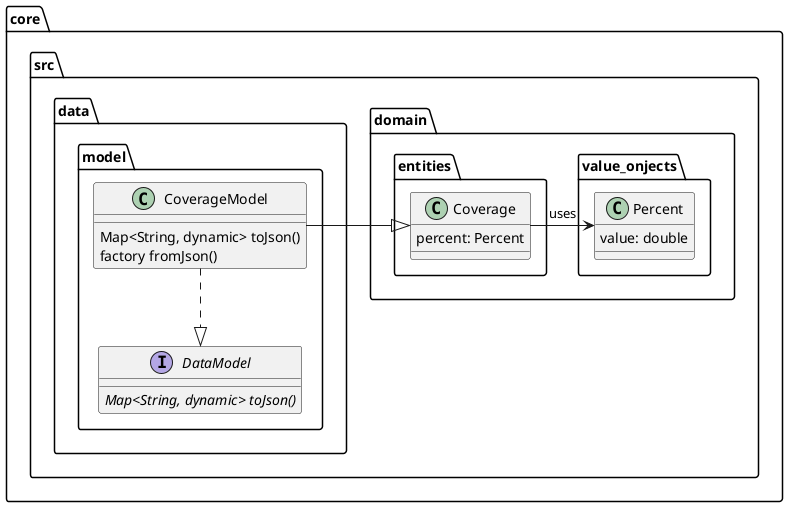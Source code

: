 @startuml coverage_data_model_class_diagram

package core.src {
    package domain {
        package value_onjects {
            class Percent {
                value: double
            }
        }

        package entities {
            class Coverage {
                percent: Percent
            }
        }
    }


    package data.model {
        class CoverageModel {
            Map<String, dynamic> toJson()
            factory fromJson()
        }

        interface DataModel {
            {abstract} Map<String, dynamic> toJson()
        }
    }
}

Coverage -> Percent : uses
CoverageModel -|> Coverage

CoverageModel ..|> DataModel


@enduml

